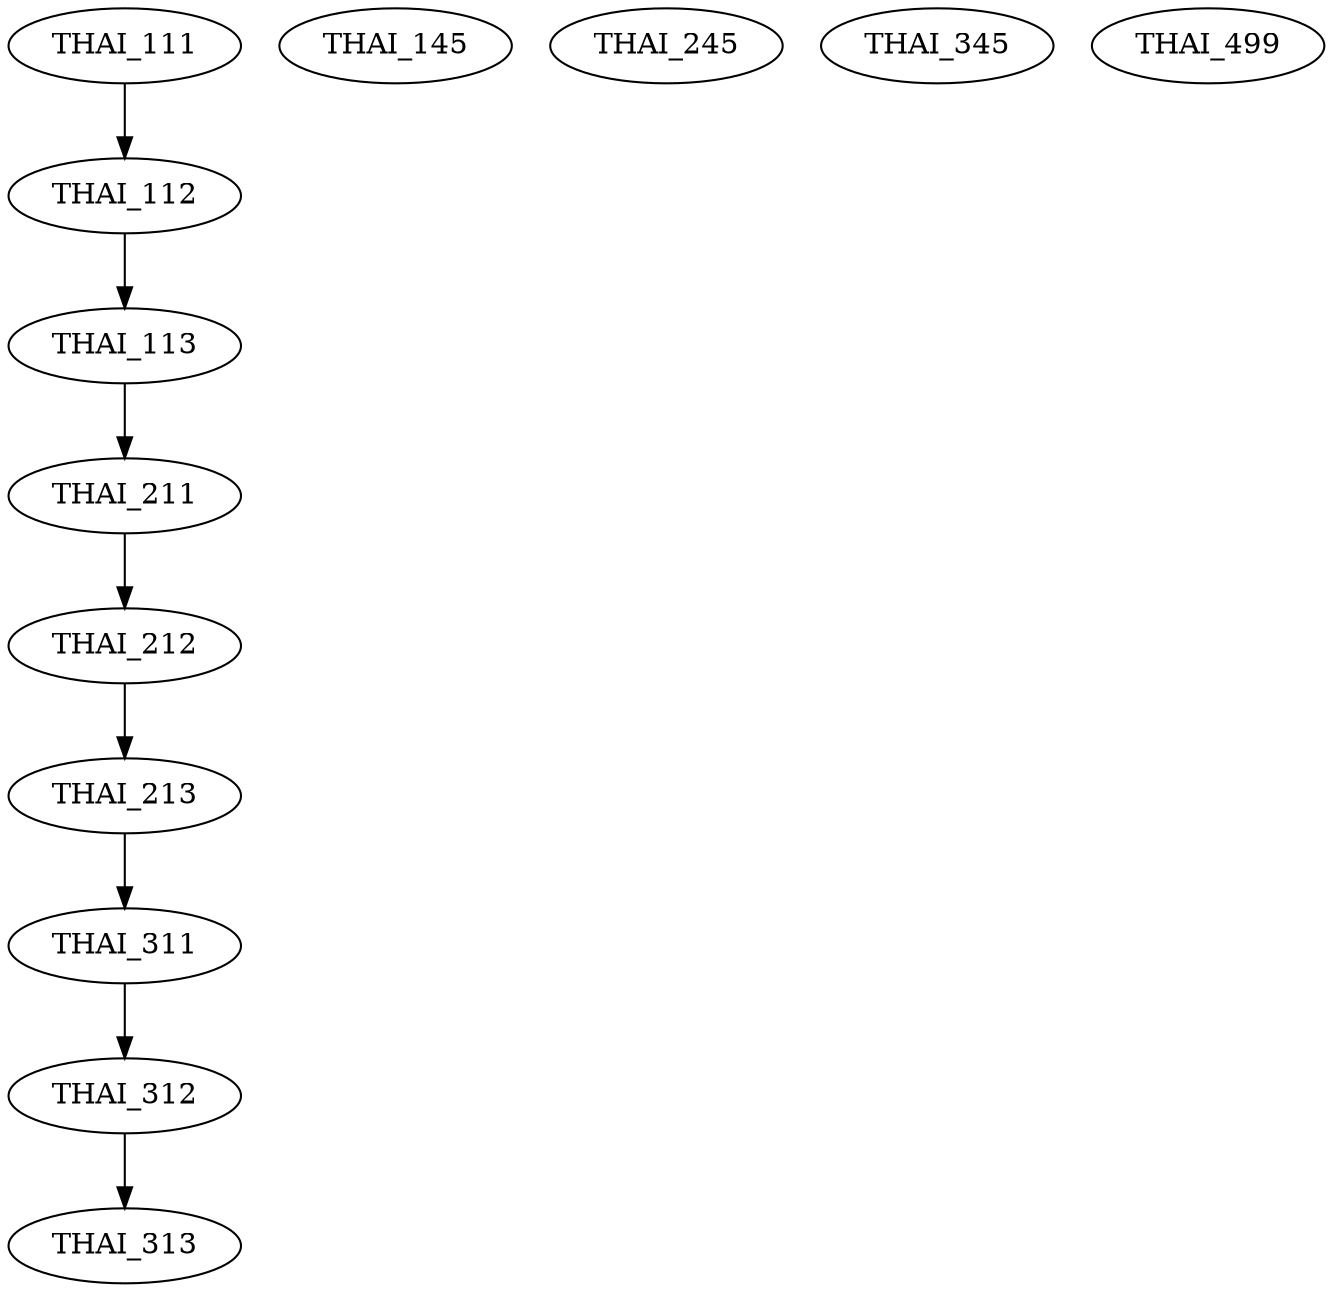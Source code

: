 digraph G {
    THAI_111;
    edge [color=black];
    THAI_111 -> THAI_112;
    edge [color=black];
    THAI_112 -> THAI_113;
    THAI_145;
    edge [color=black];
    THAI_113 -> THAI_211;
    edge [color=black];
    THAI_211 -> THAI_212;
    edge [color=black];
    THAI_212 -> THAI_213;
    THAI_245;
    edge [color=black];
    THAI_213 -> THAI_311;
    edge [color=black];
    THAI_311 -> THAI_312;
    edge [color=black];
    THAI_312 -> THAI_313;
    THAI_345;
    THAI_499;
}
